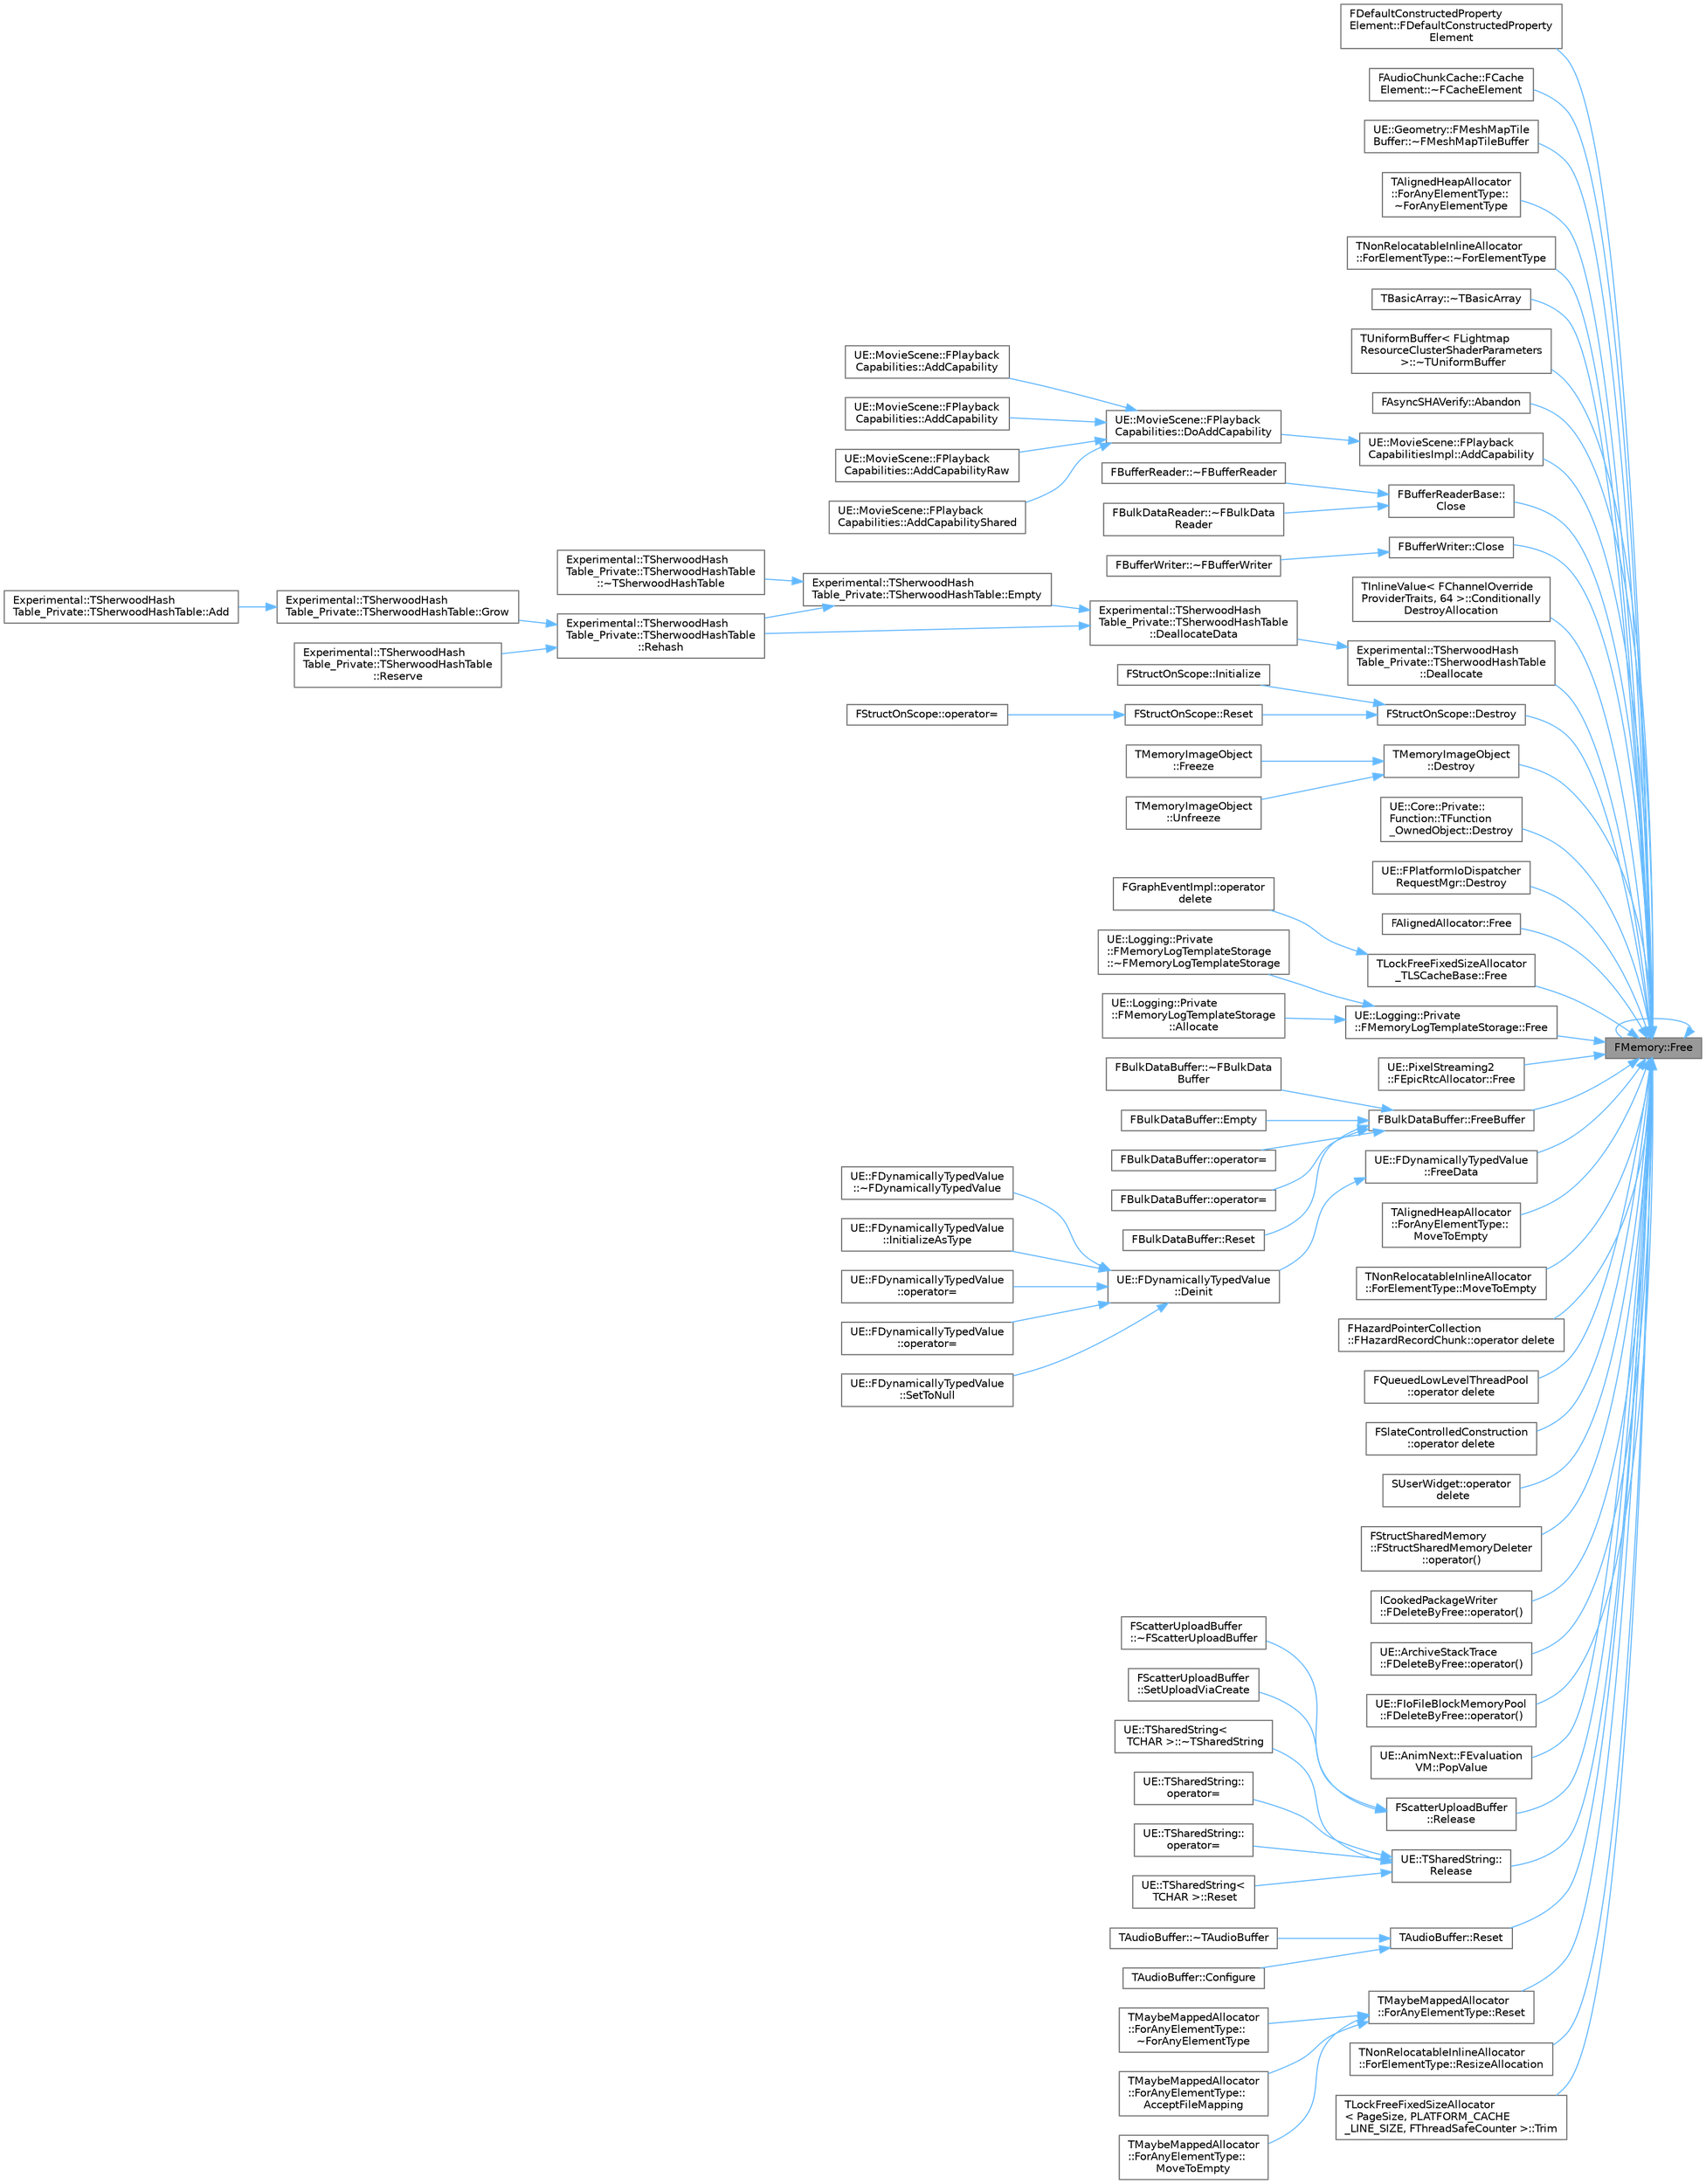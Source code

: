 digraph "FMemory::Free"
{
 // INTERACTIVE_SVG=YES
 // LATEX_PDF_SIZE
  bgcolor="transparent";
  edge [fontname=Helvetica,fontsize=10,labelfontname=Helvetica,labelfontsize=10];
  node [fontname=Helvetica,fontsize=10,shape=box,height=0.2,width=0.4];
  rankdir="RL";
  Node1 [id="Node000001",label="FMemory::Free",height=0.2,width=0.4,color="gray40", fillcolor="grey60", style="filled", fontcolor="black",tooltip=" "];
  Node1 -> Node2 [id="edge1_Node000001_Node000002",dir="back",color="steelblue1",style="solid",tooltip=" "];
  Node2 [id="Node000002",label="FDefaultConstructedProperty\lElement::FDefaultConstructedProperty\lElement",height=0.2,width=0.4,color="grey40", fillcolor="white", style="filled",URL="$d6/dff/classFDefaultConstructedPropertyElement.html#a351de7cdeddcff0a49647c6906e9f285",tooltip=" "];
  Node1 -> Node3 [id="edge2_Node000001_Node000003",dir="back",color="steelblue1",style="solid",tooltip=" "];
  Node3 [id="Node000003",label="FAudioChunkCache::FCache\lElement::~FCacheElement",height=0.2,width=0.4,color="grey40", fillcolor="white", style="filled",URL="$df/da6/structFAudioChunkCache_1_1FCacheElement.html#a5b2402c5ee71075c7206d58e93682d5d",tooltip=" "];
  Node1 -> Node4 [id="edge3_Node000001_Node000004",dir="back",color="steelblue1",style="solid",tooltip=" "];
  Node4 [id="Node000004",label="UE::Geometry::FMeshMapTile\lBuffer::~FMeshMapTileBuffer",height=0.2,width=0.4,color="grey40", fillcolor="white", style="filled",URL="$d9/daf/classUE_1_1Geometry_1_1FMeshMapTileBuffer.html#ae79440f6c4cae3f05320ee718a1c42b8",tooltip=" "];
  Node1 -> Node5 [id="edge4_Node000001_Node000005",dir="back",color="steelblue1",style="solid",tooltip=" "];
  Node5 [id="Node000005",label="TAlignedHeapAllocator\l::ForAnyElementType::\l~ForAnyElementType",height=0.2,width=0.4,color="grey40", fillcolor="white", style="filled",URL="$d4/d0b/classTAlignedHeapAllocator_1_1ForAnyElementType.html#aa52bdec3fbbc7bde4f95cc3d2edab16e",tooltip="Destructor."];
  Node1 -> Node6 [id="edge5_Node000001_Node000006",dir="back",color="steelblue1",style="solid",tooltip=" "];
  Node6 [id="Node000006",label="TNonRelocatableInlineAllocator\l::ForElementType::~ForElementType",height=0.2,width=0.4,color="grey40", fillcolor="white", style="filled",URL="$d5/db2/classTNonRelocatableInlineAllocator_1_1ForElementType.html#a686809eb838ed73bb2da6fcb90412ed2",tooltip=" "];
  Node1 -> Node7 [id="edge6_Node000001_Node000007",dir="back",color="steelblue1",style="solid",tooltip=" "];
  Node7 [id="Node000007",label="TBasicArray::~TBasicArray",height=0.2,width=0.4,color="grey40", fillcolor="white", style="filled",URL="$d1/da6/classTBasicArray.html#aecbda827aa0ea229a180132beae834a3",tooltip=" "];
  Node1 -> Node8 [id="edge7_Node000001_Node000008",dir="back",color="steelblue1",style="solid",tooltip=" "];
  Node8 [id="Node000008",label="TUniformBuffer\< FLightmap\lResourceClusterShaderParameters\l \>::~TUniformBuffer",height=0.2,width=0.4,color="grey40", fillcolor="white", style="filled",URL="$d8/de6/classTUniformBuffer.html#af1afe9055ca1ff16b96b1c53f8d2cb6f",tooltip=" "];
  Node1 -> Node9 [id="edge8_Node000001_Node000009",dir="back",color="steelblue1",style="solid",tooltip=" "];
  Node9 [id="Node000009",label="FAsyncSHAVerify::Abandon",height=0.2,width=0.4,color="grey40", fillcolor="white", style="filled",URL="$d0/d47/classFAsyncSHAVerify.html#a4363f6c3b8b4451231d47877a9af61b4",tooltip="Abandon task, deletes the buffer if that is what was requested."];
  Node1 -> Node10 [id="edge9_Node000001_Node000010",dir="back",color="steelblue1",style="solid",tooltip=" "];
  Node10 [id="Node000010",label="UE::MovieScene::FPlayback\lCapabilitiesImpl::AddCapability",height=0.2,width=0.4,color="grey40", fillcolor="white", style="filled",URL="$d0/d99/structUE_1_1MovieScene_1_1FPlaybackCapabilitiesImpl.html#a1f3b2f7a0867f35e5af20cebe086a0bc",tooltip="Creates and stores a new capability object at the given bit."];
  Node10 -> Node11 [id="edge10_Node000010_Node000011",dir="back",color="steelblue1",style="solid",tooltip=" "];
  Node11 [id="Node000011",label="UE::MovieScene::FPlayback\lCapabilities::DoAddCapability",height=0.2,width=0.4,color="grey40", fillcolor="white", style="filled",URL="$d0/da8/structUE_1_1MovieScene_1_1FPlaybackCapabilities.html#aaac9fe260f3e1b153f7148f0eed5d12a",tooltip=" "];
  Node11 -> Node12 [id="edge11_Node000011_Node000012",dir="back",color="steelblue1",style="solid",tooltip=" "];
  Node12 [id="Node000012",label="UE::MovieScene::FPlayback\lCapabilities::AddCapability",height=0.2,width=0.4,color="grey40", fillcolor="white", style="filled",URL="$d0/da8/structUE_1_1MovieScene_1_1FPlaybackCapabilities.html#a6201f0f34f6406a3cb4c2b549e6a79b2",tooltip="Adds the specified capability to the container, using the supplied arguments to construct it."];
  Node11 -> Node13 [id="edge12_Node000011_Node000013",dir="back",color="steelblue1",style="solid",tooltip=" "];
  Node13 [id="Node000013",label="UE::MovieScene::FPlayback\lCapabilities::AddCapability",height=0.2,width=0.4,color="grey40", fillcolor="white", style="filled",URL="$d0/da8/structUE_1_1MovieScene_1_1FPlaybackCapabilities.html#a2ecf0013273fba9471f719f166de5252",tooltip="As per AsCapability, but with an explicit capability ID."];
  Node11 -> Node14 [id="edge13_Node000011_Node000014",dir="back",color="steelblue1",style="solid",tooltip=" "];
  Node14 [id="Node000014",label="UE::MovieScene::FPlayback\lCapabilities::AddCapabilityRaw",height=0.2,width=0.4,color="grey40", fillcolor="white", style="filled",URL="$d0/da8/structUE_1_1MovieScene_1_1FPlaybackCapabilities.html#ab6497f5330cb4a2643d4a6c3c61171c7",tooltip="Adds the specified capability to the container, as a simple raw pointer Ownership of the capability o..."];
  Node11 -> Node15 [id="edge14_Node000011_Node000015",dir="back",color="steelblue1",style="solid",tooltip=" "];
  Node15 [id="Node000015",label="UE::MovieScene::FPlayback\lCapabilities::AddCapabilityShared",height=0.2,width=0.4,color="grey40", fillcolor="white", style="filled",URL="$d0/da8/structUE_1_1MovieScene_1_1FPlaybackCapabilities.html#aa4ba27a0e081761f4bbab4e42649f489",tooltip="Adds the specified capability to the container, as a shared pointer Ownership of the capability objec..."];
  Node1 -> Node16 [id="edge15_Node000001_Node000016",dir="back",color="steelblue1",style="solid",tooltip=" "];
  Node16 [id="Node000016",label="FBufferReaderBase::\lClose",height=0.2,width=0.4,color="grey40", fillcolor="white", style="filled",URL="$de/d15/classFBufferReaderBase.html#a584f5fbdf032bcd9c4998e2da96273f7",tooltip="Attempts to close and finalize any handles used for backing data storage, returns true if it succeede..."];
  Node16 -> Node17 [id="edge16_Node000016_Node000017",dir="back",color="steelblue1",style="solid",tooltip=" "];
  Node17 [id="Node000017",label="FBufferReader::~FBufferReader",height=0.2,width=0.4,color="grey40", fillcolor="white", style="filled",URL="$da/d93/classFBufferReader.html#a34c4c22394a19cdbfc8fba0e3b4e342f",tooltip=" "];
  Node16 -> Node18 [id="edge17_Node000016_Node000018",dir="back",color="steelblue1",style="solid",tooltip=" "];
  Node18 [id="Node000018",label="FBulkDataReader::~FBulkData\lReader",height=0.2,width=0.4,color="grey40", fillcolor="white", style="filled",URL="$db/dd7/classFBulkDataReader.html#a2df8d5ac088d9fab71daa54505edaac2",tooltip=" "];
  Node1 -> Node19 [id="edge18_Node000001_Node000019",dir="back",color="steelblue1",style="solid",tooltip=" "];
  Node19 [id="Node000019",label="FBufferWriter::Close",height=0.2,width=0.4,color="grey40", fillcolor="white", style="filled",URL="$d0/d97/classFBufferWriter.html#a9b5bdf60f7ace783f2af9d82fb04dd80",tooltip="Attempts to close and finalize any handles used for backing data storage, returns true if it succeede..."];
  Node19 -> Node20 [id="edge19_Node000019_Node000020",dir="back",color="steelblue1",style="solid",tooltip=" "];
  Node20 [id="Node000020",label="FBufferWriter::~FBufferWriter",height=0.2,width=0.4,color="grey40", fillcolor="white", style="filled",URL="$d0/d97/classFBufferWriter.html#af7339e77fe909f14a1a1c4f2494487d4",tooltip=" "];
  Node1 -> Node21 [id="edge20_Node000001_Node000021",dir="back",color="steelblue1",style="solid",tooltip=" "];
  Node21 [id="Node000021",label="TInlineValue\< FChannelOverride\lProviderTraits, 64 \>::Conditionally\lDestroyAllocation",height=0.2,width=0.4,color="grey40", fillcolor="white", style="filled",URL="$db/d30/classTInlineValue.html#acf32633bd21acfff09f5315c66bac534",tooltip=" "];
  Node1 -> Node22 [id="edge21_Node000001_Node000022",dir="back",color="steelblue1",style="solid",tooltip=" "];
  Node22 [id="Node000022",label="Experimental::TSherwoodHash\lTable_Private::TSherwoodHashTable\l::Deallocate",height=0.2,width=0.4,color="grey40", fillcolor="white", style="filled",URL="$dd/d04/structExperimental_1_1TSherwoodHashTable__Private_1_1TSherwoodHashTable.html#a30fb90d3ad9c02d893ebdb7887bcb002",tooltip=" "];
  Node22 -> Node23 [id="edge22_Node000022_Node000023",dir="back",color="steelblue1",style="solid",tooltip=" "];
  Node23 [id="Node000023",label="Experimental::TSherwoodHash\lTable_Private::TSherwoodHashTable\l::DeallocateData",height=0.2,width=0.4,color="grey40", fillcolor="white", style="filled",URL="$dd/d04/structExperimental_1_1TSherwoodHashTable__Private_1_1TSherwoodHashTable.html#adb9c9bf2efdf7a2d7c94fd484a82e748",tooltip=" "];
  Node23 -> Node24 [id="edge23_Node000023_Node000024",dir="back",color="steelblue1",style="solid",tooltip=" "];
  Node24 [id="Node000024",label="Experimental::TSherwoodHash\lTable_Private::TSherwoodHashTable::Empty",height=0.2,width=0.4,color="grey40", fillcolor="white", style="filled",URL="$dd/d04/structExperimental_1_1TSherwoodHashTable__Private_1_1TSherwoodHashTable.html#a1121ccc3ce66e5b229017d7eaa021116",tooltip=" "];
  Node24 -> Node25 [id="edge24_Node000024_Node000025",dir="back",color="steelblue1",style="solid",tooltip=" "];
  Node25 [id="Node000025",label="Experimental::TSherwoodHash\lTable_Private::TSherwoodHashTable\l::~TSherwoodHashTable",height=0.2,width=0.4,color="grey40", fillcolor="white", style="filled",URL="$dd/d04/structExperimental_1_1TSherwoodHashTable__Private_1_1TSherwoodHashTable.html#a6e844e7de5750f427edab204a6a9fde0",tooltip=" "];
  Node24 -> Node26 [id="edge25_Node000024_Node000026",dir="back",color="steelblue1",style="solid",tooltip=" "];
  Node26 [id="Node000026",label="Experimental::TSherwoodHash\lTable_Private::TSherwoodHashTable\l::Rehash",height=0.2,width=0.4,color="grey40", fillcolor="white", style="filled",URL="$dd/d04/structExperimental_1_1TSherwoodHashTable__Private_1_1TSherwoodHashTable.html#ab7ac93b4bb0ca5aa43939e1904ef7b2b",tooltip=" "];
  Node26 -> Node27 [id="edge26_Node000026_Node000027",dir="back",color="steelblue1",style="solid",tooltip=" "];
  Node27 [id="Node000027",label="Experimental::TSherwoodHash\lTable_Private::TSherwoodHashTable::Grow",height=0.2,width=0.4,color="grey40", fillcolor="white", style="filled",URL="$dd/d04/structExperimental_1_1TSherwoodHashTable__Private_1_1TSherwoodHashTable.html#a0d4586aefadc5578e63d36b7aa017fa6",tooltip=" "];
  Node27 -> Node28 [id="edge27_Node000027_Node000028",dir="back",color="steelblue1",style="solid",tooltip=" "];
  Node28 [id="Node000028",label="Experimental::TSherwoodHash\lTable_Private::TSherwoodHashTable::Add",height=0.2,width=0.4,color="grey40", fillcolor="white", style="filled",URL="$dd/d04/structExperimental_1_1TSherwoodHashTable__Private_1_1TSherwoodHashTable.html#ae790efd571d469c3dfef284bb37c0bd8",tooltip=" "];
  Node26 -> Node29 [id="edge28_Node000026_Node000029",dir="back",color="steelblue1",style="solid",tooltip=" "];
  Node29 [id="Node000029",label="Experimental::TSherwoodHash\lTable_Private::TSherwoodHashTable\l::Reserve",height=0.2,width=0.4,color="grey40", fillcolor="white", style="filled",URL="$dd/d04/structExperimental_1_1TSherwoodHashTable__Private_1_1TSherwoodHashTable.html#a0df24f9afcbc9eec61f0ae01b9c66cfd",tooltip=" "];
  Node23 -> Node26 [id="edge29_Node000023_Node000026",dir="back",color="steelblue1",style="solid",tooltip=" "];
  Node1 -> Node30 [id="edge30_Node000001_Node000030",dir="back",color="steelblue1",style="solid",tooltip=" "];
  Node30 [id="Node000030",label="FStructOnScope::Destroy",height=0.2,width=0.4,color="grey40", fillcolor="white", style="filled",URL="$d2/dae/classFStructOnScope.html#a1c697a8a88a2efcd690a14301afd80a5",tooltip=" "];
  Node30 -> Node31 [id="edge31_Node000030_Node000031",dir="back",color="steelblue1",style="solid",tooltip=" "];
  Node31 [id="Node000031",label="FStructOnScope::Initialize",height=0.2,width=0.4,color="grey40", fillcolor="white", style="filled",URL="$d2/dae/classFStructOnScope.html#a0d145c6e154ad844f739c236e917d2ba",tooltip="Re-initializes the scope with a specified UStruct."];
  Node30 -> Node32 [id="edge32_Node000030_Node000032",dir="back",color="steelblue1",style="solid",tooltip=" "];
  Node32 [id="Node000032",label="FStructOnScope::Reset",height=0.2,width=0.4,color="grey40", fillcolor="white", style="filled",URL="$d2/dae/classFStructOnScope.html#ab0631a35f358d1d5708ef44353c6631b",tooltip=" "];
  Node32 -> Node33 [id="edge33_Node000032_Node000033",dir="back",color="steelblue1",style="solid",tooltip=" "];
  Node33 [id="Node000033",label="FStructOnScope::operator=",height=0.2,width=0.4,color="grey40", fillcolor="white", style="filled",URL="$d2/dae/classFStructOnScope.html#a34a00a7217ffe699355b5b946e527e7e",tooltip=" "];
  Node1 -> Node34 [id="edge34_Node000001_Node000034",dir="back",color="steelblue1",style="solid",tooltip=" "];
  Node34 [id="Node000034",label="TMemoryImageObject\l::Destroy",height=0.2,width=0.4,color="grey40", fillcolor="white", style="filled",URL="$d4/da0/structTMemoryImageObject.html#a87bd9bb76946bf8447cd72ec4e418690",tooltip=" "];
  Node34 -> Node35 [id="edge35_Node000034_Node000035",dir="back",color="steelblue1",style="solid",tooltip=" "];
  Node35 [id="Node000035",label="TMemoryImageObject\l::Freeze",height=0.2,width=0.4,color="grey40", fillcolor="white", style="filled",URL="$d4/da0/structTMemoryImageObject.html#af82336c14d3d79345cdad1908a88901e",tooltip=" "];
  Node34 -> Node36 [id="edge36_Node000034_Node000036",dir="back",color="steelblue1",style="solid",tooltip=" "];
  Node36 [id="Node000036",label="TMemoryImageObject\l::Unfreeze",height=0.2,width=0.4,color="grey40", fillcolor="white", style="filled",URL="$d4/da0/structTMemoryImageObject.html#ac25bed8bd8745e28ef5a731293eb3dc8",tooltip=" "];
  Node1 -> Node37 [id="edge37_Node000001_Node000037",dir="back",color="steelblue1",style="solid",tooltip=" "];
  Node37 [id="Node000037",label="UE::Core::Private::\lFunction::TFunction\l_OwnedObject::Destroy",height=0.2,width=0.4,color="grey40", fillcolor="white", style="filled",URL="$d5/d2b/structUE_1_1Core_1_1Private_1_1Function_1_1TFunction__OwnedObject.html#a73b9633f45a5122aa3f58f0da7cb0381",tooltip="Destructor."];
  Node1 -> Node38 [id="edge38_Node000001_Node000038",dir="back",color="steelblue1",style="solid",tooltip=" "];
  Node38 [id="Node000038",label="UE::FPlatformIoDispatcher\lRequestMgr::Destroy",height=0.2,width=0.4,color="grey40", fillcolor="white", style="filled",URL="$d6/d5a/classUE_1_1FPlatformIoDispatcherRequestMgr.html#af39331976813013dd6404c7324233932",tooltip=" "];
  Node1 -> Node39 [id="edge39_Node000001_Node000039",dir="back",color="steelblue1",style="solid",tooltip=" "];
  Node39 [id="Node000039",label="FAlignedAllocator::Free",height=0.2,width=0.4,color="grey40", fillcolor="white", style="filled",URL="$d9/d69/structFAlignedAllocator.html#aa59aabb4920facf14def79587ecee796",tooltip=" "];
  Node1 -> Node1 [id="edge40_Node000001_Node000001",dir="back",color="steelblue1",style="solid",tooltip=" "];
  Node1 -> Node40 [id="edge41_Node000001_Node000040",dir="back",color="steelblue1",style="solid",tooltip=" "];
  Node40 [id="Node000040",label="TLockFreeFixedSizeAllocator\l_TLSCacheBase::Free",height=0.2,width=0.4,color="grey40", fillcolor="white", style="filled",URL="$d6/dba/classTLockFreeFixedSizeAllocator__TLSCacheBase.html#a034530143ec0b8e5385cd0387da29d83",tooltip="Puts a memory block previously obtained from Allocate() back on the free list for future use."];
  Node40 -> Node41 [id="edge42_Node000040_Node000041",dir="back",color="steelblue1",style="solid",tooltip=" "];
  Node41 [id="Node000041",label="FGraphEventImpl::operator\l delete",height=0.2,width=0.4,color="grey40", fillcolor="white", style="filled",URL="$de/dcf/classFGraphEventImpl.html#a79604e5806cf51a49a34cd03d59af405",tooltip=" "];
  Node1 -> Node42 [id="edge43_Node000001_Node000042",dir="back",color="steelblue1",style="solid",tooltip=" "];
  Node42 [id="Node000042",label="UE::Logging::Private\l::FMemoryLogTemplateStorage::Free",height=0.2,width=0.4,color="grey40", fillcolor="white", style="filled",URL="$d2/de8/classUE_1_1Logging_1_1Private_1_1FMemoryLogTemplateStorage.html#ad92534623d3465dcee9dde295afe64ba",tooltip=" "];
  Node42 -> Node43 [id="edge44_Node000042_Node000043",dir="back",color="steelblue1",style="solid",tooltip=" "];
  Node43 [id="Node000043",label="UE::Logging::Private\l::FMemoryLogTemplateStorage\l::~FMemoryLogTemplateStorage",height=0.2,width=0.4,color="grey40", fillcolor="white", style="filled",URL="$d2/de8/classUE_1_1Logging_1_1Private_1_1FMemoryLogTemplateStorage.html#a11630d96066171600f330318f933814a",tooltip=" "];
  Node42 -> Node44 [id="edge45_Node000042_Node000044",dir="back",color="steelblue1",style="solid",tooltip=" "];
  Node44 [id="Node000044",label="UE::Logging::Private\l::FMemoryLogTemplateStorage\l::Allocate",height=0.2,width=0.4,color="grey40", fillcolor="white", style="filled",URL="$d2/de8/classUE_1_1Logging_1_1Private_1_1FMemoryLogTemplateStorage.html#ac0d5ca5ec9477b40a477539c0137353f",tooltip=" "];
  Node1 -> Node45 [id="edge46_Node000001_Node000045",dir="back",color="steelblue1",style="solid",tooltip=" "];
  Node45 [id="Node000045",label="UE::PixelStreaming2\l::FEpicRtcAllocator::Free",height=0.2,width=0.4,color="grey40", fillcolor="white", style="filled",URL="$dd/dba/classUE_1_1PixelStreaming2_1_1FEpicRtcAllocator.html#a99346b571c8c9b504ebf061bae9ddc17",tooltip=" "];
  Node1 -> Node46 [id="edge47_Node000001_Node000046",dir="back",color="steelblue1",style="solid",tooltip=" "];
  Node46 [id="Node000046",label="FBulkDataBuffer::FreeBuffer",height=0.2,width=0.4,color="grey40", fillcolor="white", style="filled",URL="$dc/ddb/classFBulkDataBuffer.html#ae59ba705a7040060e49f6731461abd76",tooltip=" "];
  Node46 -> Node47 [id="edge48_Node000046_Node000047",dir="back",color="steelblue1",style="solid",tooltip=" "];
  Node47 [id="Node000047",label="FBulkDataBuffer::~FBulkData\lBuffer",height=0.2,width=0.4,color="grey40", fillcolor="white", style="filled",URL="$dc/ddb/classFBulkDataBuffer.html#ae05622ee39531adab246480e56d52699",tooltip="Destructor."];
  Node46 -> Node48 [id="edge49_Node000046_Node000048",dir="back",color="steelblue1",style="solid",tooltip=" "];
  Node48 [id="Node000048",label="FBulkDataBuffer::Empty",height=0.2,width=0.4,color="grey40", fillcolor="white", style="filled",URL="$dc/ddb/classFBulkDataBuffer.html#a6e83af2b9a2014f601ae125a615c39f8",tooltip="Frees the internal buffer and sets the internal TArrayView to an empty state."];
  Node46 -> Node49 [id="edge50_Node000046_Node000049",dir="back",color="steelblue1",style="solid",tooltip=" "];
  Node49 [id="Node000049",label="FBulkDataBuffer::operator=",height=0.2,width=0.4,color="grey40", fillcolor="white", style="filled",URL="$dc/ddb/classFBulkDataBuffer.html#a163e44345f411a204fedbd67eb934f0c",tooltip="Assignment operator which will create it's own memory buffer and then copy from the source object rat..."];
  Node46 -> Node50 [id="edge51_Node000046_Node000050",dir="back",color="steelblue1",style="solid",tooltip=" "];
  Node50 [id="Node000050",label="FBulkDataBuffer::operator=",height=0.2,width=0.4,color="grey40", fillcolor="white", style="filled",URL="$dc/ddb/classFBulkDataBuffer.html#a647251aa7f51e345d93d221e24355f7a",tooltip="Move assignment operator."];
  Node46 -> Node51 [id="edge52_Node000046_Node000051",dir="back",color="steelblue1",style="solid",tooltip=" "];
  Node51 [id="Node000051",label="FBulkDataBuffer::Reset",height=0.2,width=0.4,color="grey40", fillcolor="white", style="filled",URL="$dc/ddb/classFBulkDataBuffer.html#a493871754b13a6c5720224b982e78f69",tooltip="Frees any existing buffer and takes ownership of the buffer provided instead."];
  Node1 -> Node52 [id="edge53_Node000001_Node000052",dir="back",color="steelblue1",style="solid",tooltip=" "];
  Node52 [id="Node000052",label="UE::FDynamicallyTypedValue\l::FreeData",height=0.2,width=0.4,color="grey40", fillcolor="white", style="filled",URL="$d3/dd7/structUE_1_1FDynamicallyTypedValue.html#a46ba49e1555da56dfa81ea0cc0c1623d",tooltip=" "];
  Node52 -> Node53 [id="edge54_Node000052_Node000053",dir="back",color="steelblue1",style="solid",tooltip=" "];
  Node53 [id="Node000053",label="UE::FDynamicallyTypedValue\l::Deinit",height=0.2,width=0.4,color="grey40", fillcolor="white", style="filled",URL="$d3/dd7/structUE_1_1FDynamicallyTypedValue.html#ad5feb1bfae7662394491b98ba901eb97",tooltip=" "];
  Node53 -> Node54 [id="edge55_Node000053_Node000054",dir="back",color="steelblue1",style="solid",tooltip=" "];
  Node54 [id="Node000054",label="UE::FDynamicallyTypedValue\l::~FDynamicallyTypedValue",height=0.2,width=0.4,color="grey40", fillcolor="white", style="filled",URL="$d3/dd7/structUE_1_1FDynamicallyTypedValue.html#a1840a97da094377de8ee6965acf67557",tooltip=" "];
  Node53 -> Node55 [id="edge56_Node000053_Node000055",dir="back",color="steelblue1",style="solid",tooltip=" "];
  Node55 [id="Node000055",label="UE::FDynamicallyTypedValue\l::InitializeAsType",height=0.2,width=0.4,color="grey40", fillcolor="white", style="filled",URL="$d3/dd7/structUE_1_1FDynamicallyTypedValue.html#ae9f6c79cc532ea7d1cbe580f8327b4e3",tooltip=" "];
  Node53 -> Node56 [id="edge57_Node000053_Node000056",dir="back",color="steelblue1",style="solid",tooltip=" "];
  Node56 [id="Node000056",label="UE::FDynamicallyTypedValue\l::operator=",height=0.2,width=0.4,color="grey40", fillcolor="white", style="filled",URL="$d3/dd7/structUE_1_1FDynamicallyTypedValue.html#a18da43501de1bc93076d2f85a638322d",tooltip=" "];
  Node53 -> Node57 [id="edge58_Node000053_Node000057",dir="back",color="steelblue1",style="solid",tooltip=" "];
  Node57 [id="Node000057",label="UE::FDynamicallyTypedValue\l::operator=",height=0.2,width=0.4,color="grey40", fillcolor="white", style="filled",URL="$d3/dd7/structUE_1_1FDynamicallyTypedValue.html#af383c76b5728555837323ed2c4c3f2a1",tooltip=" "];
  Node53 -> Node58 [id="edge59_Node000053_Node000058",dir="back",color="steelblue1",style="solid",tooltip=" "];
  Node58 [id="Node000058",label="UE::FDynamicallyTypedValue\l::SetToNull",height=0.2,width=0.4,color="grey40", fillcolor="white", style="filled",URL="$d3/dd7/structUE_1_1FDynamicallyTypedValue.html#a311bad33f88d8073c8753b78491d6cf1",tooltip=" "];
  Node1 -> Node59 [id="edge60_Node000001_Node000059",dir="back",color="steelblue1",style="solid",tooltip=" "];
  Node59 [id="Node000059",label="TAlignedHeapAllocator\l::ForAnyElementType::\lMoveToEmpty",height=0.2,width=0.4,color="grey40", fillcolor="white", style="filled",URL="$d4/d0b/classTAlignedHeapAllocator_1_1ForAnyElementType.html#aa9af6329432e3b73e28a441de3c34774",tooltip="Moves the state of another allocator into this one."];
  Node1 -> Node60 [id="edge61_Node000001_Node000060",dir="back",color="steelblue1",style="solid",tooltip=" "];
  Node60 [id="Node000060",label="TNonRelocatableInlineAllocator\l::ForElementType::MoveToEmpty",height=0.2,width=0.4,color="grey40", fillcolor="white", style="filled",URL="$d5/db2/classTNonRelocatableInlineAllocator_1_1ForElementType.html#afb6445f19d82dc0b6b88b8a13376e1f1",tooltip="Moves the state of another allocator into this one."];
  Node1 -> Node61 [id="edge62_Node000001_Node000061",dir="back",color="steelblue1",style="solid",tooltip=" "];
  Node61 [id="Node000061",label="FHazardPointerCollection\l::FHazardRecordChunk::operator delete",height=0.2,width=0.4,color="grey40", fillcolor="white", style="filled",URL="$d7/dd0/structFHazardPointerCollection_1_1FHazardRecordChunk.html#af7020ecc1d8962511a9042cd50d6f099",tooltip=" "];
  Node1 -> Node62 [id="edge63_Node000001_Node000062",dir="back",color="steelblue1",style="solid",tooltip=" "];
  Node62 [id="Node000062",label="FQueuedLowLevelThreadPool\l::operator delete",height=0.2,width=0.4,color="grey40", fillcolor="white", style="filled",URL="$df/d8c/classFQueuedLowLevelThreadPool.html#abbf1d0e83c12ed70a03d0a184d0bc4cb",tooltip=" "];
  Node1 -> Node63 [id="edge64_Node000001_Node000063",dir="back",color="steelblue1",style="solid",tooltip=" "];
  Node63 [id="Node000063",label="FSlateControlledConstruction\l::operator delete",height=0.2,width=0.4,color="grey40", fillcolor="white", style="filled",URL="$d1/dc7/classFSlateControlledConstruction.html#a7eebf49efd1a15af1410af200ca4ee90",tooltip=" "];
  Node1 -> Node64 [id="edge65_Node000001_Node000064",dir="back",color="steelblue1",style="solid",tooltip=" "];
  Node64 [id="Node000064",label="SUserWidget::operator\l delete",height=0.2,width=0.4,color="grey40", fillcolor="white", style="filled",URL="$d0/d05/classSUserWidget.html#aa4c43d3a8cb98040344f2294400ada4d",tooltip=" "];
  Node1 -> Node65 [id="edge66_Node000001_Node000065",dir="back",color="steelblue1",style="solid",tooltip=" "];
  Node65 [id="Node000065",label="FStructSharedMemory\l::FStructSharedMemoryDeleter\l::operator()",height=0.2,width=0.4,color="grey40", fillcolor="white", style="filled",URL="$d2/dd5/structFStructSharedMemory_1_1FStructSharedMemoryDeleter.html#a24012f9e1e2517b9e3de4584ad2bdab6",tooltip=" "];
  Node1 -> Node66 [id="edge67_Node000001_Node000066",dir="back",color="steelblue1",style="solid",tooltip=" "];
  Node66 [id="Node000066",label="ICookedPackageWriter\l::FDeleteByFree::operator()",height=0.2,width=0.4,color="grey40", fillcolor="white", style="filled",URL="$dd/dc3/structICookedPackageWriter_1_1FDeleteByFree.html#ad3bc535ff94c6031ce174b486e046d77",tooltip=" "];
  Node1 -> Node67 [id="edge68_Node000001_Node000067",dir="back",color="steelblue1",style="solid",tooltip=" "];
  Node67 [id="Node000067",label="UE::ArchiveStackTrace\l::FDeleteByFree::operator()",height=0.2,width=0.4,color="grey40", fillcolor="white", style="filled",URL="$d7/d29/structUE_1_1ArchiveStackTrace_1_1FDeleteByFree.html#a1924c366f0f31e6684191c103f1629b7",tooltip=" "];
  Node1 -> Node68 [id="edge69_Node000001_Node000068",dir="back",color="steelblue1",style="solid",tooltip=" "];
  Node68 [id="Node000068",label="UE::FIoFileBlockMemoryPool\l::FDeleteByFree::operator()",height=0.2,width=0.4,color="grey40", fillcolor="white", style="filled",URL="$d9/d25/structUE_1_1FIoFileBlockMemoryPool_1_1FDeleteByFree.html#a5cf219f07760515e02907a6dc77c36e1",tooltip=" "];
  Node1 -> Node69 [id="edge70_Node000001_Node000069",dir="back",color="steelblue1",style="solid",tooltip=" "];
  Node69 [id="Node000069",label="UE::AnimNext::FEvaluation\lVM::PopValue",height=0.2,width=0.4,color="grey40", fillcolor="white", style="filled",URL="$db/db7/structUE_1_1AnimNext_1_1FEvaluationVM.html#a003f4abd339fbc722dc5a7e8b23ec744",tooltip=" "];
  Node1 -> Node70 [id="edge71_Node000001_Node000070",dir="back",color="steelblue1",style="solid",tooltip=" "];
  Node70 [id="Node000070",label="FScatterUploadBuffer\l::Release",height=0.2,width=0.4,color="grey40", fillcolor="white", style="filled",URL="$d6/df7/classFScatterUploadBuffer.html#a75665bbb8f0e60dbd3e9a3a9cb436257",tooltip=" "];
  Node70 -> Node71 [id="edge72_Node000070_Node000071",dir="back",color="steelblue1",style="solid",tooltip=" "];
  Node71 [id="Node000071",label="FScatterUploadBuffer\l::~FScatterUploadBuffer",height=0.2,width=0.4,color="grey40", fillcolor="white", style="filled",URL="$d6/df7/classFScatterUploadBuffer.html#a5a38b713e14d5ed591840028337b8f90",tooltip=" "];
  Node70 -> Node72 [id="edge73_Node000070_Node000072",dir="back",color="steelblue1",style="solid",tooltip=" "];
  Node72 [id="Node000072",label="FScatterUploadBuffer\l::SetUploadViaCreate",height=0.2,width=0.4,color="grey40", fillcolor="white", style="filled",URL="$d6/df7/classFScatterUploadBuffer.html#a60d7042fa38373617931e38390863c3e",tooltip=" "];
  Node1 -> Node73 [id="edge74_Node000001_Node000073",dir="back",color="steelblue1",style="solid",tooltip=" "];
  Node73 [id="Node000073",label="UE::TSharedString::\lRelease",height=0.2,width=0.4,color="grey40", fillcolor="white", style="filled",URL="$d6/d0c/classUE_1_1TSharedString.html#a118ecff8573b6b6b734419799d99fa08",tooltip=" "];
  Node73 -> Node74 [id="edge75_Node000073_Node000074",dir="back",color="steelblue1",style="solid",tooltip=" "];
  Node74 [id="Node000074",label="UE::TSharedString\<\l TCHAR \>::~TSharedString",height=0.2,width=0.4,color="grey40", fillcolor="white", style="filled",URL="$d6/d0c/classUE_1_1TSharedString.html#acf7701505c2fa5492c2fb2c4c17d6bc9",tooltip=" "];
  Node73 -> Node75 [id="edge76_Node000073_Node000075",dir="back",color="steelblue1",style="solid",tooltip=" "];
  Node75 [id="Node000075",label="UE::TSharedString::\loperator=",height=0.2,width=0.4,color="grey40", fillcolor="white", style="filled",URL="$d6/d0c/classUE_1_1TSharedString.html#a2a239b03f963e3299f03363a35d493f2",tooltip=" "];
  Node73 -> Node76 [id="edge77_Node000073_Node000076",dir="back",color="steelblue1",style="solid",tooltip=" "];
  Node76 [id="Node000076",label="UE::TSharedString::\loperator=",height=0.2,width=0.4,color="grey40", fillcolor="white", style="filled",URL="$d6/d0c/classUE_1_1TSharedString.html#a39e6ab64709d70fc4cd1282bd6257666",tooltip=" "];
  Node73 -> Node77 [id="edge78_Node000073_Node000077",dir="back",color="steelblue1",style="solid",tooltip=" "];
  Node77 [id="Node000077",label="UE::TSharedString\<\l TCHAR \>::Reset",height=0.2,width=0.4,color="grey40", fillcolor="white", style="filled",URL="$d6/d0c/classUE_1_1TSharedString.html#ae3cf373fb768f769055c680f48596f30",tooltip=" "];
  Node1 -> Node78 [id="edge79_Node000001_Node000078",dir="back",color="steelblue1",style="solid",tooltip=" "];
  Node78 [id="Node000078",label="TAudioBuffer::Reset",height=0.2,width=0.4,color="grey40", fillcolor="white", style="filled",URL="$d6/d2f/classTAudioBuffer.html#a6690dcfb671e3f7b185142497493b541",tooltip="Clears the buffer and deletes the data if CleanupMode == EAudioBufferCleanupMode::Delete."];
  Node78 -> Node79 [id="edge80_Node000078_Node000079",dir="back",color="steelblue1",style="solid",tooltip=" "];
  Node79 [id="Node000079",label="TAudioBuffer::~TAudioBuffer",height=0.2,width=0.4,color="grey40", fillcolor="white", style="filled",URL="$d6/d2f/classTAudioBuffer.html#a295cbcff7b1505cf8ca97847eeefe186",tooltip=" "];
  Node78 -> Node80 [id="edge81_Node000078_Node000080",dir="back",color="steelblue1",style="solid",tooltip=" "];
  Node80 [id="Node000080",label="TAudioBuffer::Configure",height=0.2,width=0.4,color="grey40", fillcolor="white", style="filled",URL="$d6/d2f/classTAudioBuffer.html#a0d8a108058985eab3d5400eb665b43b5",tooltip=" "];
  Node1 -> Node81 [id="edge82_Node000001_Node000081",dir="back",color="steelblue1",style="solid",tooltip=" "];
  Node81 [id="Node000081",label="TMaybeMappedAllocator\l::ForAnyElementType::Reset",height=0.2,width=0.4,color="grey40", fillcolor="white", style="filled",URL="$d9/d4f/classTMaybeMappedAllocator_1_1ForAnyElementType.html#a368df827d9d5e9c0aa996ae7a081c224",tooltip=" "];
  Node81 -> Node82 [id="edge83_Node000081_Node000082",dir="back",color="steelblue1",style="solid",tooltip=" "];
  Node82 [id="Node000082",label="TMaybeMappedAllocator\l::ForAnyElementType::\l~ForAnyElementType",height=0.2,width=0.4,color="grey40", fillcolor="white", style="filled",URL="$d9/d4f/classTMaybeMappedAllocator_1_1ForAnyElementType.html#adfc44959628ccdfc36e8f17caa619b34",tooltip="Destructor."];
  Node81 -> Node83 [id="edge84_Node000081_Node000083",dir="back",color="steelblue1",style="solid",tooltip=" "];
  Node83 [id="Node000083",label="TMaybeMappedAllocator\l::ForAnyElementType::\lAcceptFileMapping",height=0.2,width=0.4,color="grey40", fillcolor="white", style="filled",URL="$d9/d4f/classTMaybeMappedAllocator_1_1ForAnyElementType.html#aaed2470cf62eec476bb16645a3d6789b",tooltip=" "];
  Node81 -> Node84 [id="edge85_Node000081_Node000084",dir="back",color="steelblue1",style="solid",tooltip=" "];
  Node84 [id="Node000084",label="TMaybeMappedAllocator\l::ForAnyElementType::\lMoveToEmpty",height=0.2,width=0.4,color="grey40", fillcolor="white", style="filled",URL="$d9/d4f/classTMaybeMappedAllocator_1_1ForAnyElementType.html#af33bba82222c1112e1d9f7eba14ddfe9",tooltip="Moves the state of another allocator into this one."];
  Node1 -> Node85 [id="edge86_Node000001_Node000085",dir="back",color="steelblue1",style="solid",tooltip=" "];
  Node85 [id="Node000085",label="TNonRelocatableInlineAllocator\l::ForElementType::ResizeAllocation",height=0.2,width=0.4,color="grey40", fillcolor="white", style="filled",URL="$d5/db2/classTNonRelocatableInlineAllocator_1_1ForElementType.html#af67008d255cb33bfdde638d7416fe12c",tooltip=" "];
  Node1 -> Node86 [id="edge87_Node000001_Node000086",dir="back",color="steelblue1",style="solid",tooltip=" "];
  Node86 [id="Node000086",label="TLockFreeFixedSizeAllocator\l\< PageSize, PLATFORM_CACHE\l_LINE_SIZE, FThreadSafeCounter \>::Trim",height=0.2,width=0.4,color="grey40", fillcolor="white", style="filled",URL="$df/df7/classTLockFreeFixedSizeAllocator.html#abeda0cea883b6c0fc15e74603dcf3ca4",tooltip=" "];
}

